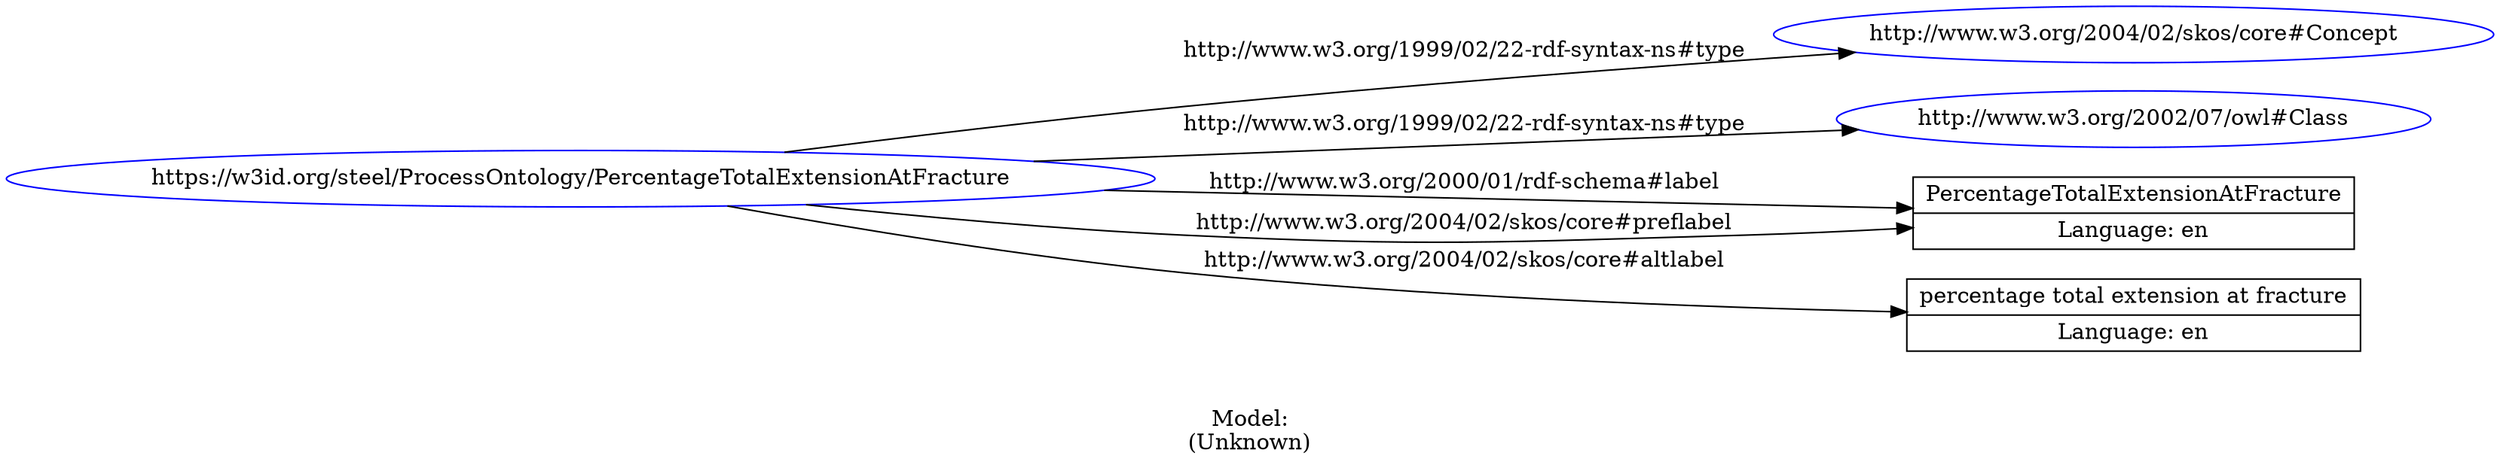 digraph {
	rankdir = LR;
	charset="utf-8";

	"Rhttps://w3id.org/steel/ProcessOntology/PercentageTotalExtensionAtFracture" -> "Rhttp://www.w3.org/2004/02/skos/core#Concept" [ label="http://www.w3.org/1999/02/22-rdf-syntax-ns#type" ];
	"Rhttps://w3id.org/steel/ProcessOntology/PercentageTotalExtensionAtFracture" -> "Rhttp://www.w3.org/2002/07/owl#Class" [ label="http://www.w3.org/1999/02/22-rdf-syntax-ns#type" ];
	"Rhttps://w3id.org/steel/ProcessOntology/PercentageTotalExtensionAtFracture" -> "LPercentageTotalExtensionAtFracture|Language: en" [ label="http://www.w3.org/2000/01/rdf-schema#label" ];
	"Rhttps://w3id.org/steel/ProcessOntology/PercentageTotalExtensionAtFracture" -> "Lpercentage total extension at fracture|Language: en" [ label="http://www.w3.org/2004/02/skos/core#altlabel" ];
	"Rhttps://w3id.org/steel/ProcessOntology/PercentageTotalExtensionAtFracture" -> "LPercentageTotalExtensionAtFracture|Language: en" [ label="http://www.w3.org/2004/02/skos/core#preflabel" ];

	// Resources
	"Rhttps://w3id.org/steel/ProcessOntology/PercentageTotalExtensionAtFracture" [ label="https://w3id.org/steel/ProcessOntology/PercentageTotalExtensionAtFracture", shape = ellipse, color = blue ];
	"Rhttp://www.w3.org/2004/02/skos/core#Concept" [ label="http://www.w3.org/2004/02/skos/core#Concept", shape = ellipse, color = blue ];
	"Rhttp://www.w3.org/2002/07/owl#Class" [ label="http://www.w3.org/2002/07/owl#Class", shape = ellipse, color = blue ];

	// Anonymous nodes

	// Literals
	"LPercentageTotalExtensionAtFracture|Language: en" [ label="PercentageTotalExtensionAtFracture|Language: en", shape = record ];
	"Lpercentage total extension at fracture|Language: en" [ label="percentage total extension at fracture|Language: en", shape = record ];

	label="\n\nModel:\n(Unknown)";
}
